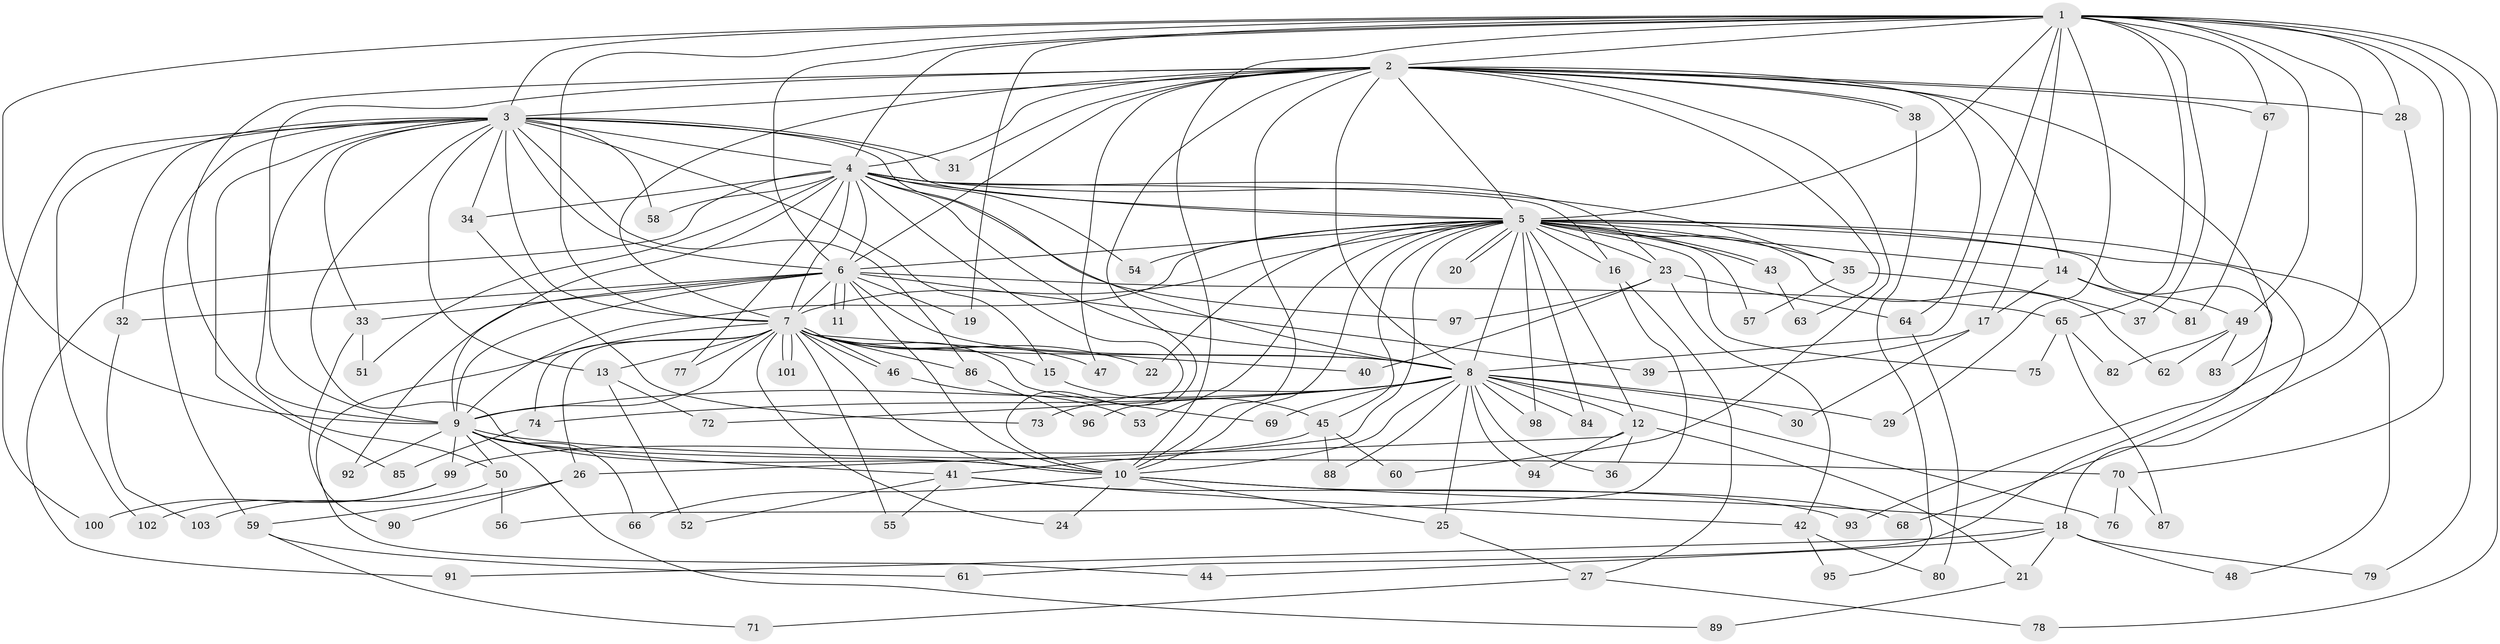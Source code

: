 // coarse degree distribution, {18: 0.038461538461538464, 17: 0.019230769230769232, 9: 0.057692307692307696, 23: 0.019230769230769232, 14: 0.019230769230769232, 20: 0.019230769230769232, 11: 0.019230769230769232, 15: 0.019230769230769232, 1: 0.057692307692307696, 8: 0.019230769230769232, 5: 0.057692307692307696, 6: 0.07692307692307693, 10: 0.019230769230769232, 4: 0.057692307692307696, 2: 0.4807692307692308, 3: 0.019230769230769232}
// Generated by graph-tools (version 1.1) at 2025/43/03/06/25 01:43:19]
// undirected, 103 vertices, 231 edges
graph export_dot {
graph [start="1"]
  node [color=gray90,style=filled];
  1;
  2;
  3;
  4;
  5;
  6;
  7;
  8;
  9;
  10;
  11;
  12;
  13;
  14;
  15;
  16;
  17;
  18;
  19;
  20;
  21;
  22;
  23;
  24;
  25;
  26;
  27;
  28;
  29;
  30;
  31;
  32;
  33;
  34;
  35;
  36;
  37;
  38;
  39;
  40;
  41;
  42;
  43;
  44;
  45;
  46;
  47;
  48;
  49;
  50;
  51;
  52;
  53;
  54;
  55;
  56;
  57;
  58;
  59;
  60;
  61;
  62;
  63;
  64;
  65;
  66;
  67;
  68;
  69;
  70;
  71;
  72;
  73;
  74;
  75;
  76;
  77;
  78;
  79;
  80;
  81;
  82;
  83;
  84;
  85;
  86;
  87;
  88;
  89;
  90;
  91;
  92;
  93;
  94;
  95;
  96;
  97;
  98;
  99;
  100;
  101;
  102;
  103;
  1 -- 2;
  1 -- 3;
  1 -- 4;
  1 -- 5;
  1 -- 6;
  1 -- 7;
  1 -- 8;
  1 -- 9;
  1 -- 10;
  1 -- 17;
  1 -- 19;
  1 -- 28;
  1 -- 29;
  1 -- 37;
  1 -- 49;
  1 -- 65;
  1 -- 67;
  1 -- 70;
  1 -- 78;
  1 -- 79;
  1 -- 93;
  2 -- 3;
  2 -- 4;
  2 -- 5;
  2 -- 6;
  2 -- 7;
  2 -- 8;
  2 -- 9;
  2 -- 10;
  2 -- 14;
  2 -- 28;
  2 -- 31;
  2 -- 38;
  2 -- 38;
  2 -- 47;
  2 -- 50;
  2 -- 60;
  2 -- 63;
  2 -- 64;
  2 -- 67;
  2 -- 83;
  2 -- 96;
  3 -- 4;
  3 -- 5;
  3 -- 6;
  3 -- 7;
  3 -- 8;
  3 -- 9;
  3 -- 10;
  3 -- 13;
  3 -- 15;
  3 -- 31;
  3 -- 32;
  3 -- 33;
  3 -- 34;
  3 -- 58;
  3 -- 59;
  3 -- 85;
  3 -- 86;
  3 -- 100;
  3 -- 102;
  4 -- 5;
  4 -- 6;
  4 -- 7;
  4 -- 8;
  4 -- 9;
  4 -- 10;
  4 -- 16;
  4 -- 23;
  4 -- 34;
  4 -- 35;
  4 -- 51;
  4 -- 54;
  4 -- 58;
  4 -- 77;
  4 -- 91;
  4 -- 97;
  5 -- 6;
  5 -- 7;
  5 -- 8;
  5 -- 9;
  5 -- 10;
  5 -- 12;
  5 -- 14;
  5 -- 16;
  5 -- 18;
  5 -- 20;
  5 -- 20;
  5 -- 22;
  5 -- 23;
  5 -- 35;
  5 -- 41;
  5 -- 43;
  5 -- 43;
  5 -- 45;
  5 -- 48;
  5 -- 53;
  5 -- 54;
  5 -- 57;
  5 -- 61;
  5 -- 62;
  5 -- 75;
  5 -- 84;
  5 -- 98;
  6 -- 7;
  6 -- 8;
  6 -- 9;
  6 -- 10;
  6 -- 11;
  6 -- 11;
  6 -- 19;
  6 -- 32;
  6 -- 33;
  6 -- 39;
  6 -- 65;
  6 -- 92;
  7 -- 8;
  7 -- 9;
  7 -- 10;
  7 -- 13;
  7 -- 15;
  7 -- 22;
  7 -- 24;
  7 -- 26;
  7 -- 40;
  7 -- 44;
  7 -- 46;
  7 -- 46;
  7 -- 47;
  7 -- 55;
  7 -- 69;
  7 -- 74;
  7 -- 77;
  7 -- 86;
  7 -- 101;
  7 -- 101;
  8 -- 9;
  8 -- 10;
  8 -- 12;
  8 -- 25;
  8 -- 29;
  8 -- 30;
  8 -- 36;
  8 -- 69;
  8 -- 72;
  8 -- 73;
  8 -- 74;
  8 -- 76;
  8 -- 84;
  8 -- 88;
  8 -- 94;
  8 -- 98;
  9 -- 10;
  9 -- 41;
  9 -- 50;
  9 -- 66;
  9 -- 70;
  9 -- 89;
  9 -- 92;
  9 -- 99;
  10 -- 18;
  10 -- 24;
  10 -- 25;
  10 -- 66;
  10 -- 68;
  12 -- 21;
  12 -- 26;
  12 -- 36;
  12 -- 94;
  13 -- 52;
  13 -- 72;
  14 -- 17;
  14 -- 49;
  14 -- 81;
  15 -- 45;
  16 -- 27;
  16 -- 56;
  17 -- 30;
  17 -- 39;
  18 -- 21;
  18 -- 44;
  18 -- 48;
  18 -- 79;
  18 -- 91;
  21 -- 89;
  23 -- 40;
  23 -- 42;
  23 -- 64;
  23 -- 97;
  25 -- 27;
  26 -- 59;
  26 -- 90;
  27 -- 71;
  27 -- 78;
  28 -- 68;
  32 -- 103;
  33 -- 51;
  33 -- 90;
  34 -- 73;
  35 -- 37;
  35 -- 57;
  38 -- 95;
  41 -- 42;
  41 -- 52;
  41 -- 55;
  41 -- 93;
  42 -- 80;
  42 -- 95;
  43 -- 63;
  45 -- 60;
  45 -- 88;
  45 -- 99;
  46 -- 53;
  49 -- 62;
  49 -- 82;
  49 -- 83;
  50 -- 56;
  50 -- 103;
  59 -- 61;
  59 -- 71;
  64 -- 80;
  65 -- 75;
  65 -- 82;
  65 -- 87;
  67 -- 81;
  70 -- 76;
  70 -- 87;
  74 -- 85;
  86 -- 96;
  99 -- 100;
  99 -- 102;
}
